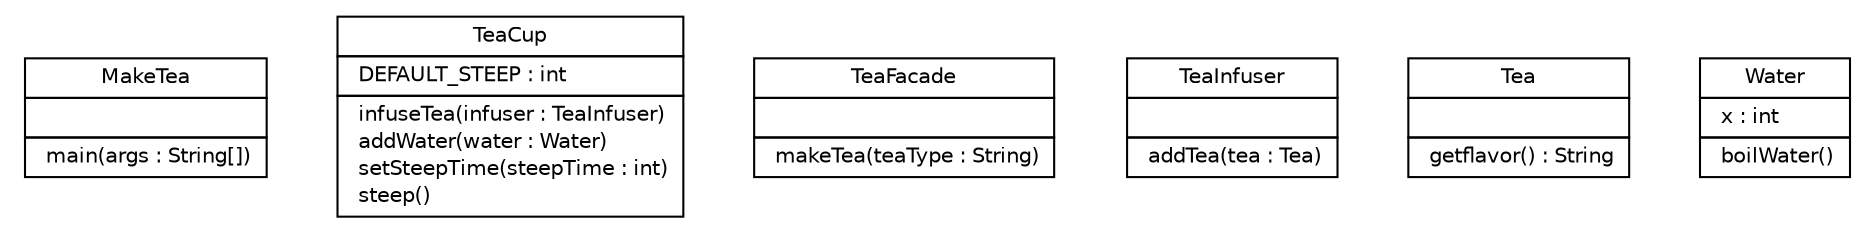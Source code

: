 #!/usr/local/bin/dot
#
# Class diagram 
# Generated by UMLGraph version R5_7_2-3-gee82a7 (http://www.umlgraph.org/)
#

digraph G {
	edge [fontname="Helvetica",fontsize=10,labelfontname="Helvetica",labelfontsize=10];
	node [fontname="Helvetica",fontsize=10,shape=plaintext];
	nodesep=0.25;
	ranksep=0.5;
	// facade.MakeTeaFacade.MakeTea
	c0 [label=<<table title="facade.MakeTeaFacade.MakeTea" border="0" cellborder="1" cellspacing="0" cellpadding="2" port="p">
		<tr><td><table border="0" cellspacing="0" cellpadding="1">
<tr><td align="center" balign="center"> MakeTea </td></tr>
		</table></td></tr>
		<tr><td><table border="0" cellspacing="0" cellpadding="1">
<tr><td align="left" balign="left">  </td></tr>
		</table></td></tr>
		<tr><td><table border="0" cellspacing="0" cellpadding="1">
<tr><td align="left" balign="left">  main(args : String[]) </td></tr>
		</table></td></tr>
		</table>>, URL="null", fontname="Helvetica", fontcolor="black", fontsize=10.0];
	// facade.MakeTeaFacade.TeaCup
	c1 [label=<<table title="facade.MakeTeaFacade.TeaCup" border="0" cellborder="1" cellspacing="0" cellpadding="2" port="p">
		<tr><td><table border="0" cellspacing="0" cellpadding="1">
<tr><td align="center" balign="center"> TeaCup </td></tr>
		</table></td></tr>
		<tr><td><table border="0" cellspacing="0" cellpadding="1">
<tr><td align="left" balign="left">  DEFAULT_STEEP : int </td></tr>
		</table></td></tr>
		<tr><td><table border="0" cellspacing="0" cellpadding="1">
<tr><td align="left" balign="left">  infuseTea(infuser : TeaInfuser) </td></tr>
<tr><td align="left" balign="left">  addWater(water : Water) </td></tr>
<tr><td align="left" balign="left">  setSteepTime(steepTime : int) </td></tr>
<tr><td align="left" balign="left">  steep() </td></tr>
		</table></td></tr>
		</table>>, URL="null", fontname="Helvetica", fontcolor="black", fontsize=10.0];
	// facade.MakeTeaFacade.TeaFacade
	c2 [label=<<table title="facade.MakeTeaFacade.TeaFacade" border="0" cellborder="1" cellspacing="0" cellpadding="2" port="p">
		<tr><td><table border="0" cellspacing="0" cellpadding="1">
<tr><td align="center" balign="center"> TeaFacade </td></tr>
		</table></td></tr>
		<tr><td><table border="0" cellspacing="0" cellpadding="1">
<tr><td align="left" balign="left">  </td></tr>
		</table></td></tr>
		<tr><td><table border="0" cellspacing="0" cellpadding="1">
<tr><td align="left" balign="left">  makeTea(teaType : String) </td></tr>
		</table></td></tr>
		</table>>, URL="null", fontname="Helvetica", fontcolor="black", fontsize=10.0];
	// facade.MakeTeaFacade.TeaInfuser
	c3 [label=<<table title="facade.MakeTeaFacade.TeaInfuser" border="0" cellborder="1" cellspacing="0" cellpadding="2" port="p">
		<tr><td><table border="0" cellspacing="0" cellpadding="1">
<tr><td align="center" balign="center"> TeaInfuser </td></tr>
		</table></td></tr>
		<tr><td><table border="0" cellspacing="0" cellpadding="1">
<tr><td align="left" balign="left">  </td></tr>
		</table></td></tr>
		<tr><td><table border="0" cellspacing="0" cellpadding="1">
<tr><td align="left" balign="left">  addTea(tea : Tea) </td></tr>
		</table></td></tr>
		</table>>, URL="null", fontname="Helvetica", fontcolor="black", fontsize=10.0];
	// facade.MakeTeaFacade.Tea
	c4 [label=<<table title="facade.MakeTeaFacade.Tea" border="0" cellborder="1" cellspacing="0" cellpadding="2" port="p">
		<tr><td><table border="0" cellspacing="0" cellpadding="1">
<tr><td align="center" balign="center"> Tea </td></tr>
		</table></td></tr>
		<tr><td><table border="0" cellspacing="0" cellpadding="1">
<tr><td align="left" balign="left">  </td></tr>
		</table></td></tr>
		<tr><td><table border="0" cellspacing="0" cellpadding="1">
<tr><td align="left" balign="left">  getflavor() : String </td></tr>
		</table></td></tr>
		</table>>, URL="null", fontname="Helvetica", fontcolor="black", fontsize=10.0];
	// facade.MakeTeaFacade.Water
	c5 [label=<<table title="facade.MakeTeaFacade.Water" border="0" cellborder="1" cellspacing="0" cellpadding="2" port="p">
		<tr><td><table border="0" cellspacing="0" cellpadding="1">
<tr><td align="center" balign="center"> Water </td></tr>
		</table></td></tr>
		<tr><td><table border="0" cellspacing="0" cellpadding="1">
<tr><td align="left" balign="left">  x : int </td></tr>
		</table></td></tr>
		<tr><td><table border="0" cellspacing="0" cellpadding="1">
<tr><td align="left" balign="left">  boilWater() </td></tr>
		</table></td></tr>
		</table>>, URL="null", fontname="Helvetica", fontcolor="black", fontsize=10.0];
}

